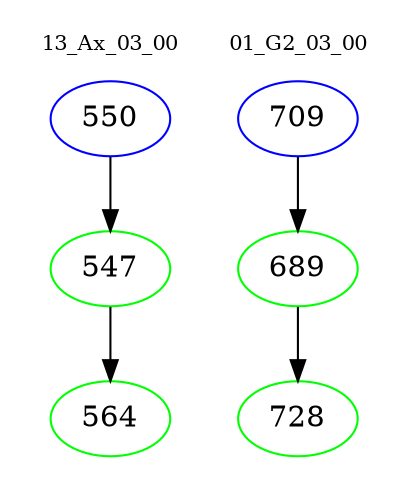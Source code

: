 digraph{
subgraph cluster_0 {
color = white
label = "13_Ax_03_00";
fontsize=10;
T0_550 [label="550", color="blue"]
T0_550 -> T0_547 [color="black"]
T0_547 [label="547", color="green"]
T0_547 -> T0_564 [color="black"]
T0_564 [label="564", color="green"]
}
subgraph cluster_1 {
color = white
label = "01_G2_03_00";
fontsize=10;
T1_709 [label="709", color="blue"]
T1_709 -> T1_689 [color="black"]
T1_689 [label="689", color="green"]
T1_689 -> T1_728 [color="black"]
T1_728 [label="728", color="green"]
}
}
